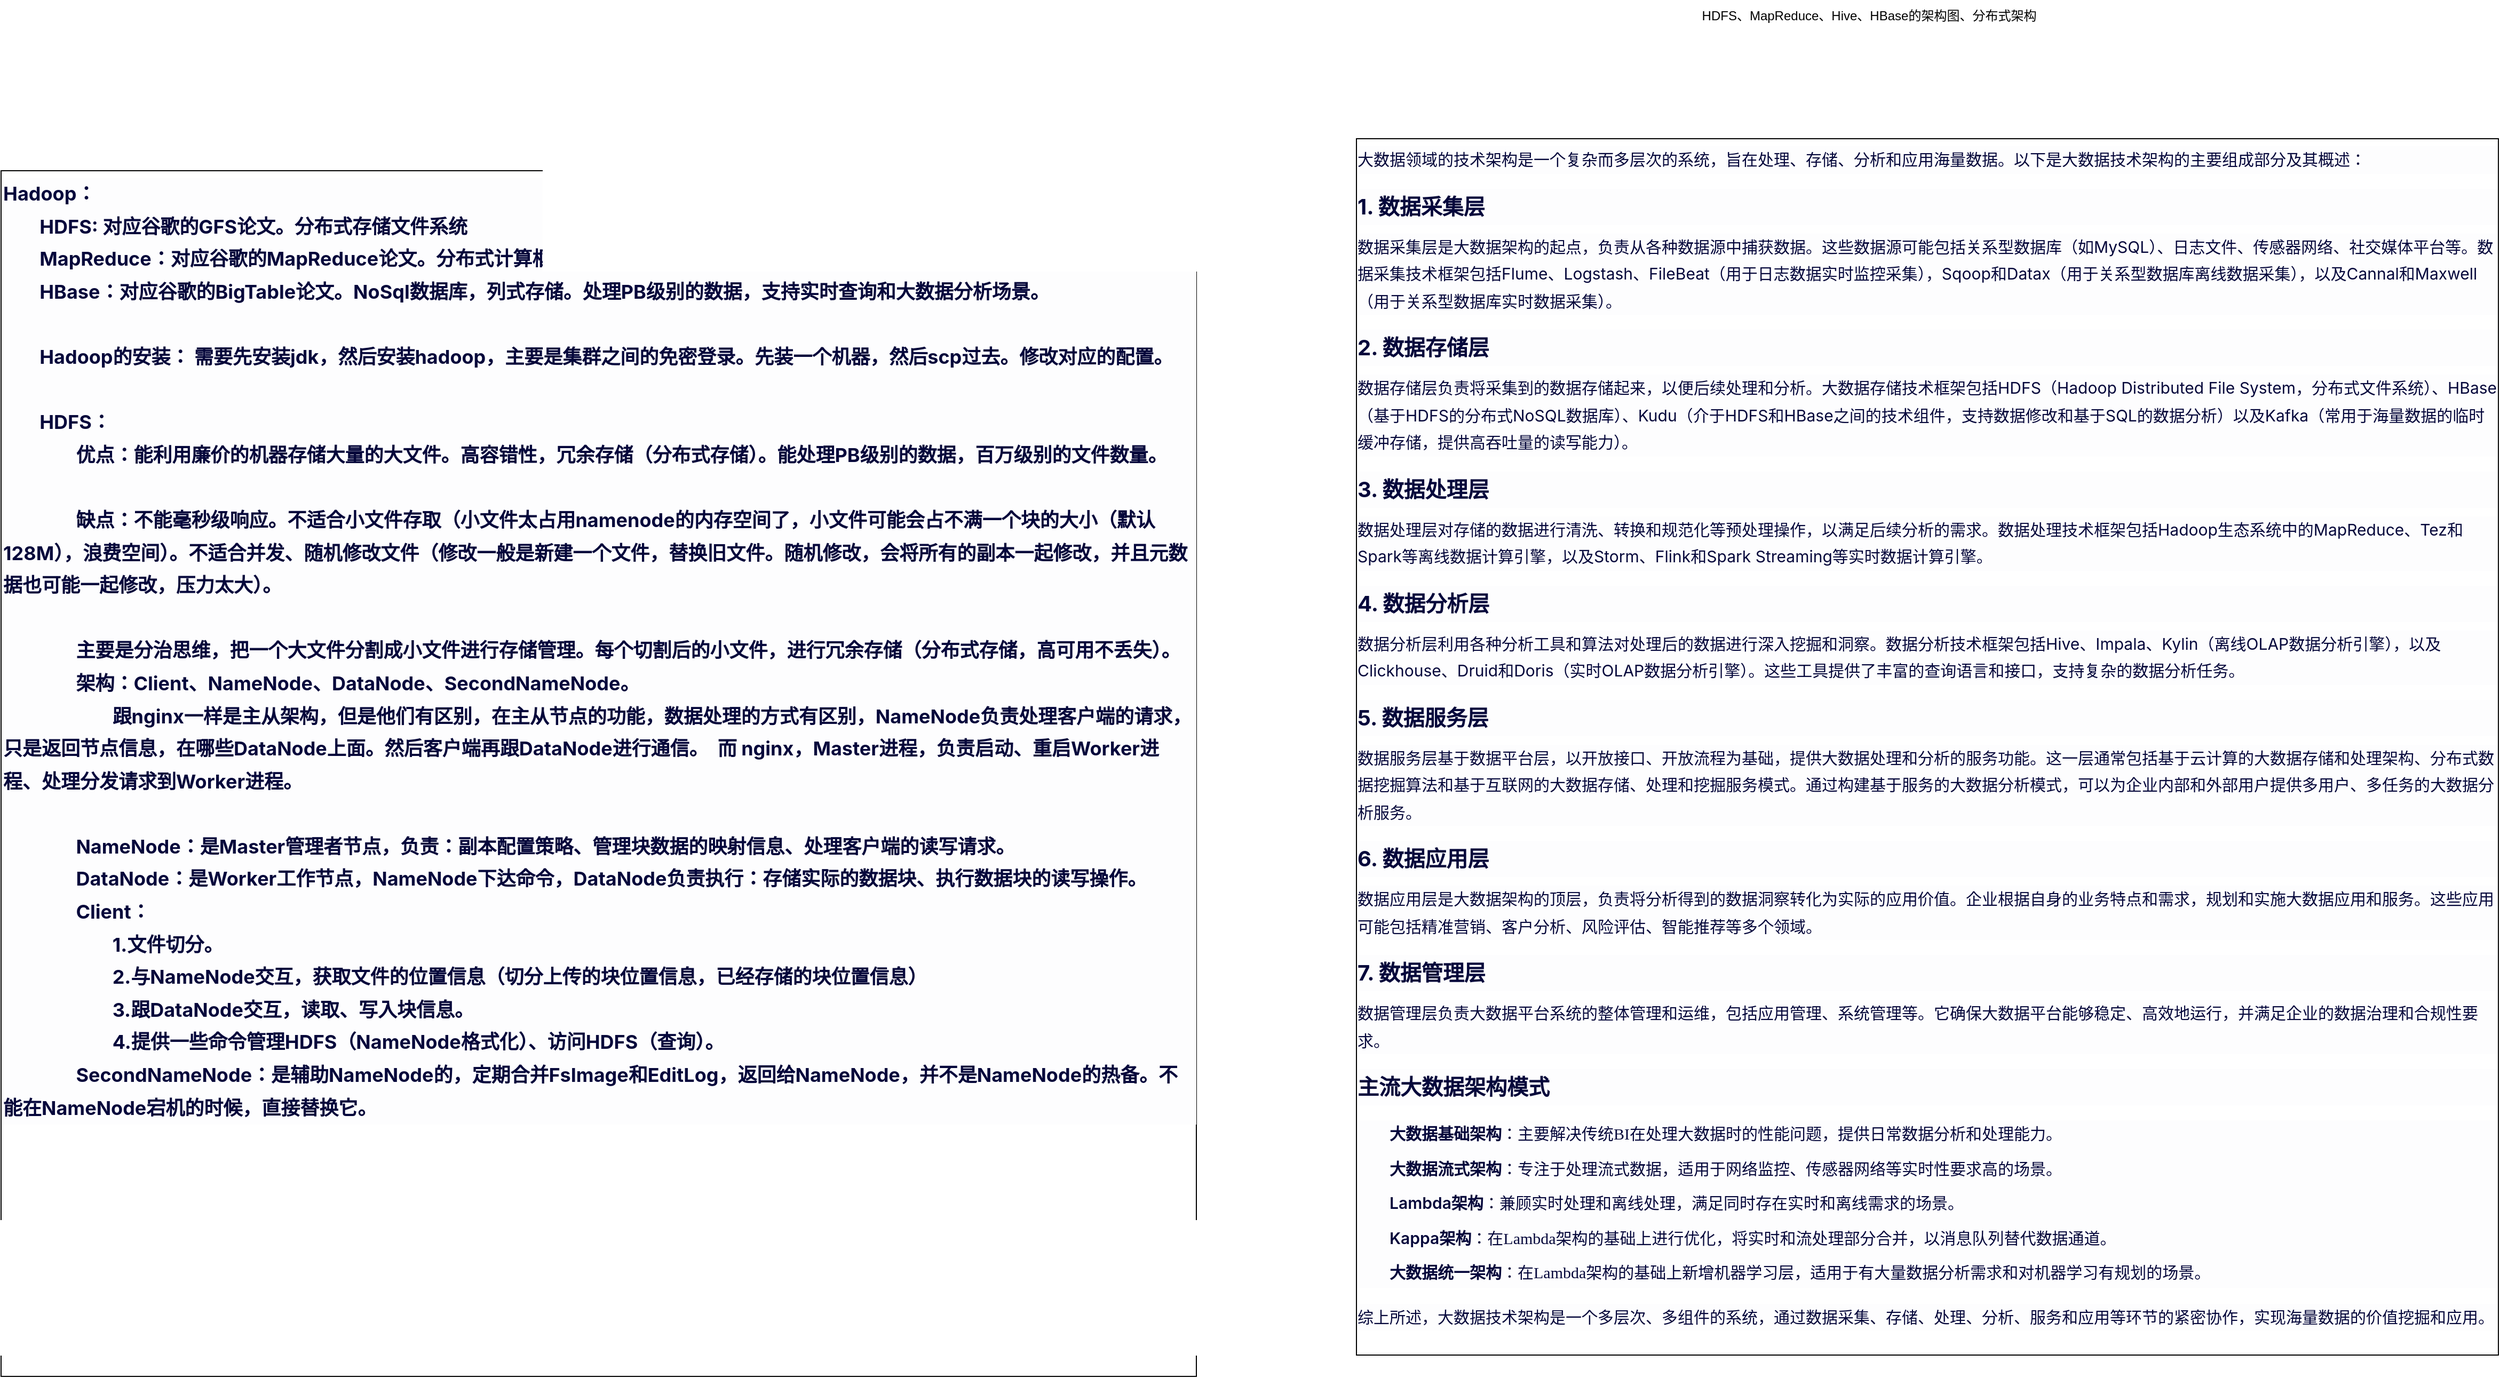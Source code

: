 <mxfile version="24.7.17">
  <diagram name="第 1 页" id="0rBMnEKZB1DXvPbBf1BA">
    <mxGraphModel dx="3088" dy="746" grid="1" gridSize="10" guides="1" tooltips="1" connect="1" arrows="1" fold="1" page="1" pageScale="1" pageWidth="827" pageHeight="1169" math="0" shadow="0">
      <root>
        <mxCell id="0" />
        <mxCell id="1" parent="0" />
        <mxCell id="NmOkNvaQo3KXby8hcS97-1" value="HDFS、MapReduce、Hive、HBase的架构图、分布式架构" style="text;html=1;align=center;verticalAlign=middle;resizable=0;points=[];autosize=1;strokeColor=none;fillColor=none;" parent="1" vertex="1">
          <mxGeometry x="190" y="70" width="340" height="30" as="geometry" />
        </mxCell>
        <mxCell id="yQJ1g31yH6Kp3nqRSnxD-1" value="&lt;p style=&quot;box-sizing: border-box; padding: 0px; -webkit-font-smoothing: antialiased; list-style: none; margin: 0px; scrollbar-width: none; font-family: -apple-system, BlinkMacSystemFont, &amp;quot;Segoe UI&amp;quot;, Roboto, Ubuntu, &amp;quot;Helvetica Neue&amp;quot;, Helvetica, Arial, &amp;quot;PingFang SC&amp;quot;, &amp;quot;Hiragino Sans GB&amp;quot;, &amp;quot;Microsoft YaHei UI&amp;quot;, &amp;quot;Microsoft YaHei&amp;quot;, &amp;quot;Source Han Sans CN&amp;quot;, sans-serif, &amp;quot;Apple Color Emoji&amp;quot;, &amp;quot;Segoe UI Emoji&amp;quot;; font-size: 15px; line-height: 1.7; color: rgb(5, 7, 59); text-align: start; background-color: rgb(253, 253, 254);&quot; id=&quot;&quot;&gt;大数据领域的技术架构是一个复杂而多层次的系统，旨在处理、存储、分析和应用海量数据。以下是大数据技术架构的主要组成部分及其概述：&lt;/p&gt;&lt;h3 style=&quot;box-sizing: border-box; padding: 0px; -webkit-font-smoothing: antialiased; list-style: none; margin: 14px 0px 8px; scrollbar-width: none; font-family: -apple-system, BlinkMacSystemFont, &amp;quot;Segoe UI&amp;quot;, Roboto, Ubuntu, &amp;quot;Helvetica Neue&amp;quot;, Helvetica, Arial, &amp;quot;PingFang SC&amp;quot;, &amp;quot;Hiragino Sans GB&amp;quot;, &amp;quot;Microsoft YaHei UI&amp;quot;, &amp;quot;Microsoft YaHei&amp;quot;, &amp;quot;Source Han Sans CN&amp;quot;, sans-serif, &amp;quot;Apple Color Emoji&amp;quot;, &amp;quot;Segoe UI Emoji&amp;quot;; color: rgb(5, 7, 59); font-size: 20px; border: none; line-height: 1.7; text-align: start; background-color: rgb(253, 253, 254);&quot;&gt;1. 数据采集层&lt;/h3&gt;&lt;p style=&quot;box-sizing: border-box; padding: 0px; -webkit-font-smoothing: antialiased; list-style: none; margin: 0px; scrollbar-width: none; font-family: -apple-system, BlinkMacSystemFont, &amp;quot;Segoe UI&amp;quot;, Roboto, Ubuntu, &amp;quot;Helvetica Neue&amp;quot;, Helvetica, Arial, &amp;quot;PingFang SC&amp;quot;, &amp;quot;Hiragino Sans GB&amp;quot;, &amp;quot;Microsoft YaHei UI&amp;quot;, &amp;quot;Microsoft YaHei&amp;quot;, &amp;quot;Source Han Sans CN&amp;quot;, sans-serif, &amp;quot;Apple Color Emoji&amp;quot;, &amp;quot;Segoe UI Emoji&amp;quot;; font-size: 15px; line-height: 1.7; color: rgb(5, 7, 59); text-align: start; background-color: rgb(253, 253, 254);&quot; id=&quot;&quot;&gt;数据采集层是大数据架构的起点，负责从各种数据源中捕获数据。这些数据源可能包括关系型数据库（如MySQL）、日志文件、传感器网络、社交媒体平台等。数据采集技术框架包括Flume、Logstash、FileBeat（用于日志数据实时监控采集），Sqoop和Datax（用于关系型数据库离线数据采集），以及Cannal和Maxwell（用于关系型数据库实时数据采集）。&lt;/p&gt;&lt;h3 style=&quot;box-sizing: border-box; padding: 0px; -webkit-font-smoothing: antialiased; list-style: none; margin: 14px 0px 8px; scrollbar-width: none; font-family: -apple-system, BlinkMacSystemFont, &amp;quot;Segoe UI&amp;quot;, Roboto, Ubuntu, &amp;quot;Helvetica Neue&amp;quot;, Helvetica, Arial, &amp;quot;PingFang SC&amp;quot;, &amp;quot;Hiragino Sans GB&amp;quot;, &amp;quot;Microsoft YaHei UI&amp;quot;, &amp;quot;Microsoft YaHei&amp;quot;, &amp;quot;Source Han Sans CN&amp;quot;, sans-serif, &amp;quot;Apple Color Emoji&amp;quot;, &amp;quot;Segoe UI Emoji&amp;quot;; color: rgb(5, 7, 59); font-size: 20px; border: none; line-height: 1.7; text-align: start; background-color: rgb(253, 253, 254);&quot;&gt;2. 数据存储层&lt;/h3&gt;&lt;p style=&quot;box-sizing: border-box; padding: 0px; -webkit-font-smoothing: antialiased; list-style: none; margin: 0px; scrollbar-width: none; font-family: -apple-system, BlinkMacSystemFont, &amp;quot;Segoe UI&amp;quot;, Roboto, Ubuntu, &amp;quot;Helvetica Neue&amp;quot;, Helvetica, Arial, &amp;quot;PingFang SC&amp;quot;, &amp;quot;Hiragino Sans GB&amp;quot;, &amp;quot;Microsoft YaHei UI&amp;quot;, &amp;quot;Microsoft YaHei&amp;quot;, &amp;quot;Source Han Sans CN&amp;quot;, sans-serif, &amp;quot;Apple Color Emoji&amp;quot;, &amp;quot;Segoe UI Emoji&amp;quot;; font-size: 15px; line-height: 1.7; color: rgb(5, 7, 59); text-align: start; background-color: rgb(253, 253, 254);&quot; id=&quot;&quot;&gt;数据存储层负责将采集到的数据存储起来，以便后续处理和分析。大数据存储技术框架包括HDFS（Hadoop Distributed File System，分布式文件系统）、HBase（基于HDFS的分布式NoSQL数据库）、Kudu（介于HDFS和HBase之间的技术组件，支持数据修改和基于SQL的数据分析）以及Kafka（常用于海量数据的临时缓冲存储，提供高吞吐量的读写能力）。&lt;/p&gt;&lt;h3 style=&quot;box-sizing: border-box; padding: 0px; -webkit-font-smoothing: antialiased; list-style: none; margin: 14px 0px 8px; scrollbar-width: none; font-family: -apple-system, BlinkMacSystemFont, &amp;quot;Segoe UI&amp;quot;, Roboto, Ubuntu, &amp;quot;Helvetica Neue&amp;quot;, Helvetica, Arial, &amp;quot;PingFang SC&amp;quot;, &amp;quot;Hiragino Sans GB&amp;quot;, &amp;quot;Microsoft YaHei UI&amp;quot;, &amp;quot;Microsoft YaHei&amp;quot;, &amp;quot;Source Han Sans CN&amp;quot;, sans-serif, &amp;quot;Apple Color Emoji&amp;quot;, &amp;quot;Segoe UI Emoji&amp;quot;; color: rgb(5, 7, 59); font-size: 20px; border: none; line-height: 1.7; text-align: start; background-color: rgb(253, 253, 254);&quot;&gt;3. 数据处理层&lt;/h3&gt;&lt;p style=&quot;box-sizing: border-box; padding: 0px; -webkit-font-smoothing: antialiased; list-style: none; margin: 0px; scrollbar-width: none; font-family: -apple-system, BlinkMacSystemFont, &amp;quot;Segoe UI&amp;quot;, Roboto, Ubuntu, &amp;quot;Helvetica Neue&amp;quot;, Helvetica, Arial, &amp;quot;PingFang SC&amp;quot;, &amp;quot;Hiragino Sans GB&amp;quot;, &amp;quot;Microsoft YaHei UI&amp;quot;, &amp;quot;Microsoft YaHei&amp;quot;, &amp;quot;Source Han Sans CN&amp;quot;, sans-serif, &amp;quot;Apple Color Emoji&amp;quot;, &amp;quot;Segoe UI Emoji&amp;quot;; font-size: 15px; line-height: 1.7; color: rgb(5, 7, 59); text-align: start; background-color: rgb(253, 253, 254);&quot; id=&quot;&quot;&gt;数据处理层对存储的数据进行清洗、转换和规范化等预处理操作，以满足后续分析的需求。数据处理技术框架包括Hadoop生态系统中的MapReduce、Tez和Spark等离线数据计算引擎，以及Storm、Flink和Spark Streaming等实时数据计算引擎。&lt;/p&gt;&lt;h3 style=&quot;box-sizing: border-box; padding: 0px; -webkit-font-smoothing: antialiased; list-style: none; margin: 14px 0px 8px; scrollbar-width: none; font-family: -apple-system, BlinkMacSystemFont, &amp;quot;Segoe UI&amp;quot;, Roboto, Ubuntu, &amp;quot;Helvetica Neue&amp;quot;, Helvetica, Arial, &amp;quot;PingFang SC&amp;quot;, &amp;quot;Hiragino Sans GB&amp;quot;, &amp;quot;Microsoft YaHei UI&amp;quot;, &amp;quot;Microsoft YaHei&amp;quot;, &amp;quot;Source Han Sans CN&amp;quot;, sans-serif, &amp;quot;Apple Color Emoji&amp;quot;, &amp;quot;Segoe UI Emoji&amp;quot;; color: rgb(5, 7, 59); font-size: 20px; border: none; line-height: 1.7; text-align: start; background-color: rgb(253, 253, 254);&quot;&gt;4. 数据分析层&lt;/h3&gt;&lt;p style=&quot;box-sizing: border-box; padding: 0px; -webkit-font-smoothing: antialiased; list-style: none; margin: 0px; scrollbar-width: none; font-family: -apple-system, BlinkMacSystemFont, &amp;quot;Segoe UI&amp;quot;, Roboto, Ubuntu, &amp;quot;Helvetica Neue&amp;quot;, Helvetica, Arial, &amp;quot;PingFang SC&amp;quot;, &amp;quot;Hiragino Sans GB&amp;quot;, &amp;quot;Microsoft YaHei UI&amp;quot;, &amp;quot;Microsoft YaHei&amp;quot;, &amp;quot;Source Han Sans CN&amp;quot;, sans-serif, &amp;quot;Apple Color Emoji&amp;quot;, &amp;quot;Segoe UI Emoji&amp;quot;; font-size: 15px; line-height: 1.7; color: rgb(5, 7, 59); text-align: start; background-color: rgb(253, 253, 254);&quot; id=&quot;&quot;&gt;数据分析层利用各种分析工具和算法对处理后的数据进行深入挖掘和洞察。数据分析技术框架包括Hive、Impala、Kylin（离线OLAP数据分析引擎），以及Clickhouse、Druid和Doris（实时OLAP数据分析引擎）。这些工具提供了丰富的查询语言和接口，支持复杂的数据分析任务。&lt;/p&gt;&lt;h3 style=&quot;box-sizing: border-box; padding: 0px; -webkit-font-smoothing: antialiased; list-style: none; margin: 14px 0px 8px; scrollbar-width: none; font-family: -apple-system, BlinkMacSystemFont, &amp;quot;Segoe UI&amp;quot;, Roboto, Ubuntu, &amp;quot;Helvetica Neue&amp;quot;, Helvetica, Arial, &amp;quot;PingFang SC&amp;quot;, &amp;quot;Hiragino Sans GB&amp;quot;, &amp;quot;Microsoft YaHei UI&amp;quot;, &amp;quot;Microsoft YaHei&amp;quot;, &amp;quot;Source Han Sans CN&amp;quot;, sans-serif, &amp;quot;Apple Color Emoji&amp;quot;, &amp;quot;Segoe UI Emoji&amp;quot;; color: rgb(5, 7, 59); font-size: 20px; border: none; line-height: 1.7; text-align: start; background-color: rgb(253, 253, 254);&quot;&gt;5. 数据服务层&lt;/h3&gt;&lt;p style=&quot;box-sizing: border-box; padding: 0px; -webkit-font-smoothing: antialiased; list-style: none; margin: 0px; scrollbar-width: none; font-family: -apple-system, BlinkMacSystemFont, &amp;quot;Segoe UI&amp;quot;, Roboto, Ubuntu, &amp;quot;Helvetica Neue&amp;quot;, Helvetica, Arial, &amp;quot;PingFang SC&amp;quot;, &amp;quot;Hiragino Sans GB&amp;quot;, &amp;quot;Microsoft YaHei UI&amp;quot;, &amp;quot;Microsoft YaHei&amp;quot;, &amp;quot;Source Han Sans CN&amp;quot;, sans-serif, &amp;quot;Apple Color Emoji&amp;quot;, &amp;quot;Segoe UI Emoji&amp;quot;; font-size: 15px; line-height: 1.7; color: rgb(5, 7, 59); text-align: start; background-color: rgb(253, 253, 254);&quot; id=&quot;&quot;&gt;数据服务层基于数据平台层，以开放接口、开放流程为基础，提供大数据处理和分析的服务功能。这一层通常包括基于云计算的大数据存储和处理架构、分布式数据挖掘算法和基于互联网的大数据存储、处理和挖掘服务模式。通过构建基于服务的大数据分析模式，可以为企业内部和外部用户提供多用户、多任务的大数据分析服务。&lt;/p&gt;&lt;h3 style=&quot;box-sizing: border-box; padding: 0px; -webkit-font-smoothing: antialiased; list-style: none; margin: 14px 0px 8px; scrollbar-width: none; font-family: -apple-system, BlinkMacSystemFont, &amp;quot;Segoe UI&amp;quot;, Roboto, Ubuntu, &amp;quot;Helvetica Neue&amp;quot;, Helvetica, Arial, &amp;quot;PingFang SC&amp;quot;, &amp;quot;Hiragino Sans GB&amp;quot;, &amp;quot;Microsoft YaHei UI&amp;quot;, &amp;quot;Microsoft YaHei&amp;quot;, &amp;quot;Source Han Sans CN&amp;quot;, sans-serif, &amp;quot;Apple Color Emoji&amp;quot;, &amp;quot;Segoe UI Emoji&amp;quot;; color: rgb(5, 7, 59); font-size: 20px; border: none; line-height: 1.7; text-align: start; background-color: rgb(253, 253, 254);&quot;&gt;6. 数据应用层&lt;/h3&gt;&lt;p style=&quot;box-sizing: border-box; padding: 0px; -webkit-font-smoothing: antialiased; list-style: none; margin: 0px; scrollbar-width: none; font-family: -apple-system, BlinkMacSystemFont, &amp;quot;Segoe UI&amp;quot;, Roboto, Ubuntu, &amp;quot;Helvetica Neue&amp;quot;, Helvetica, Arial, &amp;quot;PingFang SC&amp;quot;, &amp;quot;Hiragino Sans GB&amp;quot;, &amp;quot;Microsoft YaHei UI&amp;quot;, &amp;quot;Microsoft YaHei&amp;quot;, &amp;quot;Source Han Sans CN&amp;quot;, sans-serif, &amp;quot;Apple Color Emoji&amp;quot;, &amp;quot;Segoe UI Emoji&amp;quot;; font-size: 15px; line-height: 1.7; color: rgb(5, 7, 59); text-align: start; background-color: rgb(253, 253, 254);&quot; id=&quot;&quot;&gt;数据应用层是大数据架构的顶层，负责将分析得到的数据洞察转化为实际的应用价值。企业根据自身的业务特点和需求，规划和实施大数据应用和服务。这些应用可能包括精准营销、客户分析、风险评估、智能推荐等多个领域。&lt;/p&gt;&lt;h3 style=&quot;box-sizing: border-box; padding: 0px; -webkit-font-smoothing: antialiased; list-style: none; margin: 14px 0px 8px; scrollbar-width: none; font-family: -apple-system, BlinkMacSystemFont, &amp;quot;Segoe UI&amp;quot;, Roboto, Ubuntu, &amp;quot;Helvetica Neue&amp;quot;, Helvetica, Arial, &amp;quot;PingFang SC&amp;quot;, &amp;quot;Hiragino Sans GB&amp;quot;, &amp;quot;Microsoft YaHei UI&amp;quot;, &amp;quot;Microsoft YaHei&amp;quot;, &amp;quot;Source Han Sans CN&amp;quot;, sans-serif, &amp;quot;Apple Color Emoji&amp;quot;, &amp;quot;Segoe UI Emoji&amp;quot;; color: rgb(5, 7, 59); font-size: 20px; border: none; line-height: 1.7; text-align: start; background-color: rgb(253, 253, 254);&quot;&gt;7. 数据管理层&lt;/h3&gt;&lt;p style=&quot;box-sizing: border-box; padding: 0px; -webkit-font-smoothing: antialiased; list-style: none; margin: 0px; scrollbar-width: none; font-family: -apple-system, BlinkMacSystemFont, &amp;quot;Segoe UI&amp;quot;, Roboto, Ubuntu, &amp;quot;Helvetica Neue&amp;quot;, Helvetica, Arial, &amp;quot;PingFang SC&amp;quot;, &amp;quot;Hiragino Sans GB&amp;quot;, &amp;quot;Microsoft YaHei UI&amp;quot;, &amp;quot;Microsoft YaHei&amp;quot;, &amp;quot;Source Han Sans CN&amp;quot;, sans-serif, &amp;quot;Apple Color Emoji&amp;quot;, &amp;quot;Segoe UI Emoji&amp;quot;; font-size: 15px; line-height: 1.7; color: rgb(5, 7, 59); text-align: start; background-color: rgb(253, 253, 254);&quot; id=&quot;&quot;&gt;数据管理层负责大数据平台系统的整体管理和运维，包括应用管理、系统管理等。它确保大数据平台能够稳定、高效地运行，并满足企业的数据治理和合规性要求。&lt;/p&gt;&lt;h3 style=&quot;box-sizing: border-box; padding: 0px; -webkit-font-smoothing: antialiased; list-style: none; margin: 14px 0px 8px; scrollbar-width: none; font-family: -apple-system, BlinkMacSystemFont, &amp;quot;Segoe UI&amp;quot;, Roboto, Ubuntu, &amp;quot;Helvetica Neue&amp;quot;, Helvetica, Arial, &amp;quot;PingFang SC&amp;quot;, &amp;quot;Hiragino Sans GB&amp;quot;, &amp;quot;Microsoft YaHei UI&amp;quot;, &amp;quot;Microsoft YaHei&amp;quot;, &amp;quot;Source Han Sans CN&amp;quot;, sans-serif, &amp;quot;Apple Color Emoji&amp;quot;, &amp;quot;Segoe UI Emoji&amp;quot;; color: rgb(5, 7, 59); font-size: 20px; border: none; line-height: 1.7; text-align: start; background-color: rgb(253, 253, 254);&quot;&gt;主流大数据架构模式&lt;/h3&gt;&lt;ul style=&quot;box-sizing: border-box; padding: 0px 0px 0px 30px; -webkit-font-smoothing: antialiased; list-style-position: outside; list-style-image: none; margin: 14px 0px 1em; scrollbar-width: none; font-family: -apple-system, BlinkMacSystemFont, &amp;quot;Segoe UI&amp;quot;, Roboto, Ubuntu, &amp;quot;Helvetica Neue&amp;quot;, Helvetica, Arial, &amp;quot;PingFang SC&amp;quot;, &amp;quot;Hiragino Sans GB&amp;quot;, &amp;quot;Microsoft YaHei UI&amp;quot;, &amp;quot;Microsoft YaHei&amp;quot;, &amp;quot;Source Han Sans CN&amp;quot;, sans-serif, &amp;quot;Apple Color Emoji&amp;quot;, &amp;quot;Segoe UI Emoji&amp;quot;; font-size: 15px; line-height: 1.7; color: rgb(5, 7, 59); text-align: start; background-color: rgb(253, 253, 254);&quot;&gt;&lt;li style=&quot;box-sizing: border-box; padding: 0px; -webkit-font-smoothing: antialiased; list-style: none; margin: 0px; scrollbar-width: none; font-family: PingFang-SC-Regular; line-height: 1.7; position: relative;&quot;&gt;&lt;span style=&quot;box-sizing: border-box; padding: 0px; -webkit-font-smoothing: antialiased; list-style: none; margin: 0px; scrollbar-width: none; font-family: -apple-system, BlinkMacSystemFont, &amp;quot;Segoe UI&amp;quot;, Roboto, Ubuntu, &amp;quot;Helvetica Neue&amp;quot;, Helvetica, Arial, &amp;quot;PingFang SC&amp;quot;, &amp;quot;Hiragino Sans GB&amp;quot;, &amp;quot;Microsoft YaHei UI&amp;quot;, &amp;quot;Microsoft YaHei&amp;quot;, &amp;quot;Source Han Sans CN&amp;quot;, sans-serif, &amp;quot;Apple Color Emoji&amp;quot;, &amp;quot;Segoe UI Emoji&amp;quot; !important; font-weight: 600;&quot;&gt;大数据基础架构&lt;/span&gt;：主要解决传统BI在处理大数据时的性能问题，提供日常数据分析和处理能力。&lt;/li&gt;&lt;li style=&quot;box-sizing: border-box; padding: 0px; -webkit-font-smoothing: antialiased; list-style: none; margin: 6px 0px 0px; scrollbar-width: none; font-family: PingFang-SC-Regular; line-height: 1.7; position: relative;&quot;&gt;&lt;span style=&quot;box-sizing: border-box; padding: 0px; -webkit-font-smoothing: antialiased; list-style: none; margin: 0px; scrollbar-width: none; font-family: -apple-system, BlinkMacSystemFont, &amp;quot;Segoe UI&amp;quot;, Roboto, Ubuntu, &amp;quot;Helvetica Neue&amp;quot;, Helvetica, Arial, &amp;quot;PingFang SC&amp;quot;, &amp;quot;Hiragino Sans GB&amp;quot;, &amp;quot;Microsoft YaHei UI&amp;quot;, &amp;quot;Microsoft YaHei&amp;quot;, &amp;quot;Source Han Sans CN&amp;quot;, sans-serif, &amp;quot;Apple Color Emoji&amp;quot;, &amp;quot;Segoe UI Emoji&amp;quot; !important; font-weight: 600;&quot;&gt;大数据流式架构&lt;/span&gt;：专注于处理流式数据，适用于网络监控、传感器网络等实时性要求高的场景。&lt;/li&gt;&lt;li style=&quot;box-sizing: border-box; padding: 0px; -webkit-font-smoothing: antialiased; list-style: none; margin: 6px 0px 0px; scrollbar-width: none; font-family: PingFang-SC-Regular; line-height: 1.7; position: relative;&quot;&gt;&lt;span style=&quot;box-sizing: border-box; padding: 0px; -webkit-font-smoothing: antialiased; list-style: none; margin: 0px; scrollbar-width: none; font-family: -apple-system, BlinkMacSystemFont, &amp;quot;Segoe UI&amp;quot;, Roboto, Ubuntu, &amp;quot;Helvetica Neue&amp;quot;, Helvetica, Arial, &amp;quot;PingFang SC&amp;quot;, &amp;quot;Hiragino Sans GB&amp;quot;, &amp;quot;Microsoft YaHei UI&amp;quot;, &amp;quot;Microsoft YaHei&amp;quot;, &amp;quot;Source Han Sans CN&amp;quot;, sans-serif, &amp;quot;Apple Color Emoji&amp;quot;, &amp;quot;Segoe UI Emoji&amp;quot; !important; font-weight: 600;&quot;&gt;Lambda架构&lt;/span&gt;：兼顾实时处理和离线处理，满足同时存在实时和离线需求的场景。&lt;/li&gt;&lt;li style=&quot;box-sizing: border-box; padding: 0px; -webkit-font-smoothing: antialiased; list-style: none; margin: 6px 0px 0px; scrollbar-width: none; font-family: PingFang-SC-Regular; line-height: 1.7; position: relative;&quot;&gt;&lt;span style=&quot;box-sizing: border-box; padding: 0px; -webkit-font-smoothing: antialiased; list-style: none; margin: 0px; scrollbar-width: none; font-family: -apple-system, BlinkMacSystemFont, &amp;quot;Segoe UI&amp;quot;, Roboto, Ubuntu, &amp;quot;Helvetica Neue&amp;quot;, Helvetica, Arial, &amp;quot;PingFang SC&amp;quot;, &amp;quot;Hiragino Sans GB&amp;quot;, &amp;quot;Microsoft YaHei UI&amp;quot;, &amp;quot;Microsoft YaHei&amp;quot;, &amp;quot;Source Han Sans CN&amp;quot;, sans-serif, &amp;quot;Apple Color Emoji&amp;quot;, &amp;quot;Segoe UI Emoji&amp;quot; !important; font-weight: 600;&quot;&gt;Kappa架构&lt;/span&gt;：在Lambda架构的基础上进行优化，将实时和流处理部分合并，以消息队列替代数据通道。&lt;/li&gt;&lt;li style=&quot;box-sizing: border-box; padding: 0px; -webkit-font-smoothing: antialiased; list-style: none; margin: 6px 0px 0px; scrollbar-width: none; font-family: PingFang-SC-Regular; line-height: 1.7; position: relative;&quot;&gt;&lt;span style=&quot;box-sizing: border-box; padding: 0px; -webkit-font-smoothing: antialiased; list-style: none; margin: 0px; scrollbar-width: none; font-family: -apple-system, BlinkMacSystemFont, &amp;quot;Segoe UI&amp;quot;, Roboto, Ubuntu, &amp;quot;Helvetica Neue&amp;quot;, Helvetica, Arial, &amp;quot;PingFang SC&amp;quot;, &amp;quot;Hiragino Sans GB&amp;quot;, &amp;quot;Microsoft YaHei UI&amp;quot;, &amp;quot;Microsoft YaHei&amp;quot;, &amp;quot;Source Han Sans CN&amp;quot;, sans-serif, &amp;quot;Apple Color Emoji&amp;quot;, &amp;quot;Segoe UI Emoji&amp;quot; !important; font-weight: 600;&quot;&gt;大数据统一架构&lt;/span&gt;：在Lambda架构的基础上新增机器学习层，适用于有大量数据分析需求和对机器学习有规划的场景。&lt;/li&gt;&lt;/ul&gt;&lt;p style=&quot;box-sizing: border-box; padding: 0px; -webkit-font-smoothing: antialiased; list-style: none; margin: 14px 0px 0px; scrollbar-width: none; font-family: -apple-system, BlinkMacSystemFont, &amp;quot;Segoe UI&amp;quot;, Roboto, Ubuntu, &amp;quot;Helvetica Neue&amp;quot;, Helvetica, Arial, &amp;quot;PingFang SC&amp;quot;, &amp;quot;Hiragino Sans GB&amp;quot;, &amp;quot;Microsoft YaHei UI&amp;quot;, &amp;quot;Microsoft YaHei&amp;quot;, &amp;quot;Source Han Sans CN&amp;quot;, sans-serif, &amp;quot;Apple Color Emoji&amp;quot;, &amp;quot;Segoe UI Emoji&amp;quot;; font-size: 15px; line-height: 1.7; color: rgb(5, 7, 59); text-align: start; background-color: rgb(253, 253, 254);&quot; id=&quot;&quot;&gt;综上所述，大数据技术架构是一个多层次、多组件的系统，通过数据采集、存储、处理、分析、服务和应用等环节的紧密协作，实现海量数据的价值挖掘和应用。&lt;/p&gt;" style="rounded=0;whiteSpace=wrap;html=1;verticalAlign=top;" parent="1" vertex="1">
          <mxGeometry x="-120" y="200" width="1070" height="1140" as="geometry" />
        </mxCell>
        <mxCell id="T6KM5moOXORHlqcl0B6T-1" value="&lt;p style=&quot;box-sizing: border-box; padding: 0px; -webkit-font-smoothing: antialiased; list-style: none; margin: 0px; scrollbar-width: none; font-family: -apple-system, BlinkMacSystemFont, &amp;quot;Segoe UI&amp;quot;, Roboto, Ubuntu, &amp;quot;Helvetica Neue&amp;quot;, Helvetica, Arial, &amp;quot;PingFang SC&amp;quot;, &amp;quot;Hiragino Sans GB&amp;quot;, &amp;quot;Microsoft YaHei UI&amp;quot;, &amp;quot;Microsoft YaHei&amp;quot;, &amp;quot;Source Han Sans CN&amp;quot;, sans-serif, &amp;quot;Apple Color Emoji&amp;quot;, &amp;quot;Segoe UI Emoji&amp;quot;; font-size: 18px; line-height: 1.7; color: rgb(5, 7, 59); background-color: rgb(253, 253, 254);&quot; id=&quot;&quot;&gt;Hadoop：&lt;/p&gt;&lt;p style=&quot;box-sizing: border-box; padding: 0px; -webkit-font-smoothing: antialiased; list-style: none; margin: 0px; scrollbar-width: none; font-family: -apple-system, BlinkMacSystemFont, &amp;quot;Segoe UI&amp;quot;, Roboto, Ubuntu, &amp;quot;Helvetica Neue&amp;quot;, Helvetica, Arial, &amp;quot;PingFang SC&amp;quot;, &amp;quot;Hiragino Sans GB&amp;quot;, &amp;quot;Microsoft YaHei UI&amp;quot;, &amp;quot;Microsoft YaHei&amp;quot;, &amp;quot;Source Han Sans CN&amp;quot;, sans-serif, &amp;quot;Apple Color Emoji&amp;quot;, &amp;quot;Segoe UI Emoji&amp;quot;; font-size: 18px; line-height: 1.7; color: rgb(5, 7, 59); background-color: rgb(253, 253, 254);&quot; id=&quot;&quot;&gt;&lt;span style=&quot;white-space: pre;&quot;&gt;&#x9;&lt;/span&gt;HDFS: 对应谷歌的GFS论文。分布式存储文件系统&lt;br&gt;&lt;/p&gt;&lt;p style=&quot;box-sizing: border-box; padding: 0px; -webkit-font-smoothing: antialiased; list-style: none; margin: 0px; scrollbar-width: none; font-family: -apple-system, BlinkMacSystemFont, &amp;quot;Segoe UI&amp;quot;, Roboto, Ubuntu, &amp;quot;Helvetica Neue&amp;quot;, Helvetica, Arial, &amp;quot;PingFang SC&amp;quot;, &amp;quot;Hiragino Sans GB&amp;quot;, &amp;quot;Microsoft YaHei UI&amp;quot;, &amp;quot;Microsoft YaHei&amp;quot;, &amp;quot;Source Han Sans CN&amp;quot;, sans-serif, &amp;quot;Apple Color Emoji&amp;quot;, &amp;quot;Segoe UI Emoji&amp;quot;; font-size: 18px; line-height: 1.7; color: rgb(5, 7, 59); background-color: rgb(253, 253, 254);&quot; id=&quot;&quot;&gt;&lt;span style=&quot;white-space: pre;&quot;&gt;&#x9;&lt;/span&gt;MapReduce：对应谷歌的MapReduce论文。分布式计算框架，是一个编程模型。&lt;br&gt;&lt;/p&gt;&lt;p style=&quot;box-sizing: border-box; padding: 0px; -webkit-font-smoothing: antialiased; list-style: none; margin: 0px; scrollbar-width: none; font-family: -apple-system, BlinkMacSystemFont, &amp;quot;Segoe UI&amp;quot;, Roboto, Ubuntu, &amp;quot;Helvetica Neue&amp;quot;, Helvetica, Arial, &amp;quot;PingFang SC&amp;quot;, &amp;quot;Hiragino Sans GB&amp;quot;, &amp;quot;Microsoft YaHei UI&amp;quot;, &amp;quot;Microsoft YaHei&amp;quot;, &amp;quot;Source Han Sans CN&amp;quot;, sans-serif, &amp;quot;Apple Color Emoji&amp;quot;, &amp;quot;Segoe UI Emoji&amp;quot;; font-size: 18px; line-height: 1.7; color: rgb(5, 7, 59); background-color: rgb(253, 253, 254);&quot; id=&quot;&quot;&gt;&lt;span style=&quot;white-space: pre;&quot;&gt;&#x9;&lt;/span&gt;HBase：对应谷歌的BigTable论文。NoSql数据库，列式存储。处理PB级别的数据，支持实时查询和大数据分析场景。&lt;br&gt;&lt;/p&gt;&lt;p style=&quot;box-sizing: border-box; padding: 0px; -webkit-font-smoothing: antialiased; list-style: none; margin: 0px; scrollbar-width: none; font-family: -apple-system, BlinkMacSystemFont, &amp;quot;Segoe UI&amp;quot;, Roboto, Ubuntu, &amp;quot;Helvetica Neue&amp;quot;, Helvetica, Arial, &amp;quot;PingFang SC&amp;quot;, &amp;quot;Hiragino Sans GB&amp;quot;, &amp;quot;Microsoft YaHei UI&amp;quot;, &amp;quot;Microsoft YaHei&amp;quot;, &amp;quot;Source Han Sans CN&amp;quot;, sans-serif, &amp;quot;Apple Color Emoji&amp;quot;, &amp;quot;Segoe UI Emoji&amp;quot;; font-size: 18px; line-height: 1.7; color: rgb(5, 7, 59); background-color: rgb(253, 253, 254);&quot; id=&quot;&quot;&gt;&lt;br&gt;&lt;/p&gt;&lt;p style=&quot;box-sizing: border-box; padding: 0px; -webkit-font-smoothing: antialiased; list-style: none; margin: 0px; scrollbar-width: none; font-family: -apple-system, BlinkMacSystemFont, &amp;quot;Segoe UI&amp;quot;, Roboto, Ubuntu, &amp;quot;Helvetica Neue&amp;quot;, Helvetica, Arial, &amp;quot;PingFang SC&amp;quot;, &amp;quot;Hiragino Sans GB&amp;quot;, &amp;quot;Microsoft YaHei UI&amp;quot;, &amp;quot;Microsoft YaHei&amp;quot;, &amp;quot;Source Han Sans CN&amp;quot;, sans-serif, &amp;quot;Apple Color Emoji&amp;quot;, &amp;quot;Segoe UI Emoji&amp;quot;; font-size: 18px; line-height: 1.7; color: rgb(5, 7, 59); background-color: rgb(253, 253, 254);&quot; id=&quot;&quot;&gt;&lt;span style=&quot;white-space: pre;&quot;&gt;&#x9;&lt;/span&gt;Hadoop的安装： 需要先安装jdk，然后安装hadoop，主要是集群之间的免密登录。先装一个机器，然后scp过去。修改对应的配置。&lt;br&gt;&lt;/p&gt;&lt;p style=&quot;box-sizing: border-box; padding: 0px; -webkit-font-smoothing: antialiased; list-style: none; margin: 0px; scrollbar-width: none; font-family: -apple-system, BlinkMacSystemFont, &amp;quot;Segoe UI&amp;quot;, Roboto, Ubuntu, &amp;quot;Helvetica Neue&amp;quot;, Helvetica, Arial, &amp;quot;PingFang SC&amp;quot;, &amp;quot;Hiragino Sans GB&amp;quot;, &amp;quot;Microsoft YaHei UI&amp;quot;, &amp;quot;Microsoft YaHei&amp;quot;, &amp;quot;Source Han Sans CN&amp;quot;, sans-serif, &amp;quot;Apple Color Emoji&amp;quot;, &amp;quot;Segoe UI Emoji&amp;quot;; font-size: 18px; line-height: 1.7; color: rgb(5, 7, 59); background-color: rgb(253, 253, 254);&quot; id=&quot;&quot;&gt;&lt;span style=&quot;white-space: pre;&quot;&gt;&#x9;&lt;/span&gt;&lt;br&gt;&lt;/p&gt;&lt;p style=&quot;box-sizing: border-box; padding: 0px; -webkit-font-smoothing: antialiased; list-style: none; margin: 0px; scrollbar-width: none; font-family: -apple-system, BlinkMacSystemFont, &amp;quot;Segoe UI&amp;quot;, Roboto, Ubuntu, &amp;quot;Helvetica Neue&amp;quot;, Helvetica, Arial, &amp;quot;PingFang SC&amp;quot;, &amp;quot;Hiragino Sans GB&amp;quot;, &amp;quot;Microsoft YaHei UI&amp;quot;, &amp;quot;Microsoft YaHei&amp;quot;, &amp;quot;Source Han Sans CN&amp;quot;, sans-serif, &amp;quot;Apple Color Emoji&amp;quot;, &amp;quot;Segoe UI Emoji&amp;quot;; font-size: 18px; line-height: 1.7; color: rgb(5, 7, 59); background-color: rgb(253, 253, 254);&quot; id=&quot;&quot;&gt;&lt;span style=&quot;white-space: pre;&quot;&gt;&#x9;&lt;/span&gt;HDFS：&lt;br&gt;&lt;/p&gt;&lt;p style=&quot;box-sizing: border-box; padding: 0px; -webkit-font-smoothing: antialiased; list-style: none; margin: 0px; scrollbar-width: none; font-family: -apple-system, BlinkMacSystemFont, &amp;quot;Segoe UI&amp;quot;, Roboto, Ubuntu, &amp;quot;Helvetica Neue&amp;quot;, Helvetica, Arial, &amp;quot;PingFang SC&amp;quot;, &amp;quot;Hiragino Sans GB&amp;quot;, &amp;quot;Microsoft YaHei UI&amp;quot;, &amp;quot;Microsoft YaHei&amp;quot;, &amp;quot;Source Han Sans CN&amp;quot;, sans-serif, &amp;quot;Apple Color Emoji&amp;quot;, &amp;quot;Segoe UI Emoji&amp;quot;; font-size: 18px; line-height: 1.7; color: rgb(5, 7, 59); background-color: rgb(253, 253, 254);&quot; id=&quot;&quot;&gt;&lt;span style=&quot;white-space: pre;&quot;&gt;&#x9;&lt;/span&gt;&lt;span style=&quot;white-space: pre;&quot;&gt;&#x9;&lt;/span&gt;优点：能利用廉价的机器存储大量的大文件。高容错性，冗余存储（分布式存储）。能处理PB级别的数据，百万级别的文件数量。&lt;br&gt;&lt;/p&gt;&lt;p style=&quot;box-sizing: border-box; padding: 0px; -webkit-font-smoothing: antialiased; list-style: none; margin: 0px; scrollbar-width: none; font-family: -apple-system, BlinkMacSystemFont, &amp;quot;Segoe UI&amp;quot;, Roboto, Ubuntu, &amp;quot;Helvetica Neue&amp;quot;, Helvetica, Arial, &amp;quot;PingFang SC&amp;quot;, &amp;quot;Hiragino Sans GB&amp;quot;, &amp;quot;Microsoft YaHei UI&amp;quot;, &amp;quot;Microsoft YaHei&amp;quot;, &amp;quot;Source Han Sans CN&amp;quot;, sans-serif, &amp;quot;Apple Color Emoji&amp;quot;, &amp;quot;Segoe UI Emoji&amp;quot;; font-size: 18px; line-height: 1.7; color: rgb(5, 7, 59); background-color: rgb(253, 253, 254);&quot; id=&quot;&quot;&gt;&lt;span style=&quot;white-space: pre;&quot;&gt;&#x9;&lt;/span&gt;&lt;span style=&quot;white-space: pre;&quot;&gt;&#x9;&lt;/span&gt;&lt;br&gt;&lt;/p&gt;&lt;p style=&quot;box-sizing: border-box; padding: 0px; -webkit-font-smoothing: antialiased; list-style: none; margin: 0px; scrollbar-width: none; font-family: -apple-system, BlinkMacSystemFont, &amp;quot;Segoe UI&amp;quot;, Roboto, Ubuntu, &amp;quot;Helvetica Neue&amp;quot;, Helvetica, Arial, &amp;quot;PingFang SC&amp;quot;, &amp;quot;Hiragino Sans GB&amp;quot;, &amp;quot;Microsoft YaHei UI&amp;quot;, &amp;quot;Microsoft YaHei&amp;quot;, &amp;quot;Source Han Sans CN&amp;quot;, sans-serif, &amp;quot;Apple Color Emoji&amp;quot;, &amp;quot;Segoe UI Emoji&amp;quot;; font-size: 18px; line-height: 1.7; color: rgb(5, 7, 59); background-color: rgb(253, 253, 254);&quot; id=&quot;&quot;&gt;&lt;span style=&quot;white-space: pre;&quot;&gt;&#x9;&lt;/span&gt;&lt;span style=&quot;white-space: pre;&quot;&gt;&#x9;&lt;/span&gt;缺点：不能毫秒级响应。不适合小文件存取（小文件太占用namenode的内存空间了，小文件可能会占不满一个块的大小（默认128M），浪费空间）。不适合并发、随机修改文件（修改一般是新建一个文件，替换旧文件。随机修改，会将所有的副本一起修改，并且元数据也可能一起修改，压力太大）。&lt;br&gt;&lt;/p&gt;&lt;p style=&quot;box-sizing: border-box; padding: 0px; -webkit-font-smoothing: antialiased; list-style: none; margin: 0px; scrollbar-width: none; font-family: -apple-system, BlinkMacSystemFont, &amp;quot;Segoe UI&amp;quot;, Roboto, Ubuntu, &amp;quot;Helvetica Neue&amp;quot;, Helvetica, Arial, &amp;quot;PingFang SC&amp;quot;, &amp;quot;Hiragino Sans GB&amp;quot;, &amp;quot;Microsoft YaHei UI&amp;quot;, &amp;quot;Microsoft YaHei&amp;quot;, &amp;quot;Source Han Sans CN&amp;quot;, sans-serif, &amp;quot;Apple Color Emoji&amp;quot;, &amp;quot;Segoe UI Emoji&amp;quot;; font-size: 18px; line-height: 1.7; color: rgb(5, 7, 59); background-color: rgb(253, 253, 254);&quot; id=&quot;&quot;&gt;&lt;br&gt;&lt;/p&gt;&lt;p style=&quot;box-sizing: border-box; padding: 0px; -webkit-font-smoothing: antialiased; list-style: none; margin: 0px; scrollbar-width: none; font-family: -apple-system, BlinkMacSystemFont, &amp;quot;Segoe UI&amp;quot;, Roboto, Ubuntu, &amp;quot;Helvetica Neue&amp;quot;, Helvetica, Arial, &amp;quot;PingFang SC&amp;quot;, &amp;quot;Hiragino Sans GB&amp;quot;, &amp;quot;Microsoft YaHei UI&amp;quot;, &amp;quot;Microsoft YaHei&amp;quot;, &amp;quot;Source Han Sans CN&amp;quot;, sans-serif, &amp;quot;Apple Color Emoji&amp;quot;, &amp;quot;Segoe UI Emoji&amp;quot;; font-size: 18px; line-height: 1.7; color: rgb(5, 7, 59); background-color: rgb(253, 253, 254);&quot; id=&quot;&quot;&gt;&lt;span style=&quot;white-space: pre;&quot;&gt;&#x9;&lt;/span&gt;&lt;span style=&quot;white-space: pre;&quot;&gt;&#x9;&lt;/span&gt;主要是分治思维，把一个大文件分割成小文件进行存储管理。每个切割后的小文件，进行冗余存储（分布式存储，高可用不丢失）。&lt;br&gt;&lt;/p&gt;&lt;p style=&quot;box-sizing: border-box; padding: 0px; -webkit-font-smoothing: antialiased; list-style: none; margin: 0px; scrollbar-width: none; font-family: -apple-system, BlinkMacSystemFont, &amp;quot;Segoe UI&amp;quot;, Roboto, Ubuntu, &amp;quot;Helvetica Neue&amp;quot;, Helvetica, Arial, &amp;quot;PingFang SC&amp;quot;, &amp;quot;Hiragino Sans GB&amp;quot;, &amp;quot;Microsoft YaHei UI&amp;quot;, &amp;quot;Microsoft YaHei&amp;quot;, &amp;quot;Source Han Sans CN&amp;quot;, sans-serif, &amp;quot;Apple Color Emoji&amp;quot;, &amp;quot;Segoe UI Emoji&amp;quot;; font-size: 18px; line-height: 1.7; color: rgb(5, 7, 59); background-color: rgb(253, 253, 254);&quot; id=&quot;&quot;&gt;&lt;span style=&quot;white-space: pre;&quot;&gt;&#x9;&lt;/span&gt;&lt;span style=&quot;white-space: pre;&quot;&gt;&#x9;&lt;/span&gt;架构：Client、NameNode、DataNode、SecondNameNode。&lt;/p&gt;&lt;p style=&quot;box-sizing: border-box; padding: 0px; -webkit-font-smoothing: antialiased; list-style: none; margin: 0px; scrollbar-width: none; font-family: -apple-system, BlinkMacSystemFont, &amp;quot;Segoe UI&amp;quot;, Roboto, Ubuntu, &amp;quot;Helvetica Neue&amp;quot;, Helvetica, Arial, &amp;quot;PingFang SC&amp;quot;, &amp;quot;Hiragino Sans GB&amp;quot;, &amp;quot;Microsoft YaHei UI&amp;quot;, &amp;quot;Microsoft YaHei&amp;quot;, &amp;quot;Source Han Sans CN&amp;quot;, sans-serif, &amp;quot;Apple Color Emoji&amp;quot;, &amp;quot;Segoe UI Emoji&amp;quot;; font-size: 18px; line-height: 1.7; color: rgb(5, 7, 59); background-color: rgb(253, 253, 254);&quot; id=&quot;&quot;&gt;&lt;span style=&quot;white-space: pre;&quot;&gt;&#x9;&lt;/span&gt;&lt;span style=&quot;white-space: pre;&quot;&gt;&#x9;&lt;/span&gt;&lt;span style=&quot;white-space: pre;&quot;&gt;&#x9;&lt;/span&gt;跟nginx一样是主从架构，但是他们有区别，在主从节点的功能，数据处理的方式有区别，NameNode负责处理客户端的请求，只是返回节点信息，在哪些DataNode上面。然后客户端再跟DataNode进行通信。&amp;nbsp; 而 nginx，Master进程，负责启动、重启Worker进程、处理分发请求到Worker进程。&lt;br&gt;&lt;/p&gt;&lt;p style=&quot;box-sizing: border-box; padding: 0px; -webkit-font-smoothing: antialiased; list-style: none; margin: 0px; scrollbar-width: none; font-family: -apple-system, BlinkMacSystemFont, &amp;quot;Segoe UI&amp;quot;, Roboto, Ubuntu, &amp;quot;Helvetica Neue&amp;quot;, Helvetica, Arial, &amp;quot;PingFang SC&amp;quot;, &amp;quot;Hiragino Sans GB&amp;quot;, &amp;quot;Microsoft YaHei UI&amp;quot;, &amp;quot;Microsoft YaHei&amp;quot;, &amp;quot;Source Han Sans CN&amp;quot;, sans-serif, &amp;quot;Apple Color Emoji&amp;quot;, &amp;quot;Segoe UI Emoji&amp;quot;; font-size: 18px; line-height: 1.7; color: rgb(5, 7, 59); background-color: rgb(253, 253, 254);&quot; id=&quot;&quot;&gt;&lt;span style=&quot;white-space: pre;&quot;&gt;&#x9;&lt;/span&gt;&lt;span style=&quot;white-space: pre;&quot;&gt;&#x9;&lt;/span&gt;&lt;br&gt;&lt;/p&gt;&lt;p style=&quot;box-sizing: border-box; padding: 0px; -webkit-font-smoothing: antialiased; list-style: none; margin: 0px; scrollbar-width: none; font-family: -apple-system, BlinkMacSystemFont, &amp;quot;Segoe UI&amp;quot;, Roboto, Ubuntu, &amp;quot;Helvetica Neue&amp;quot;, Helvetica, Arial, &amp;quot;PingFang SC&amp;quot;, &amp;quot;Hiragino Sans GB&amp;quot;, &amp;quot;Microsoft YaHei UI&amp;quot;, &amp;quot;Microsoft YaHei&amp;quot;, &amp;quot;Source Han Sans CN&amp;quot;, sans-serif, &amp;quot;Apple Color Emoji&amp;quot;, &amp;quot;Segoe UI Emoji&amp;quot;; font-size: 18px; line-height: 1.7; color: rgb(5, 7, 59); background-color: rgb(253, 253, 254);&quot; id=&quot;&quot;&gt;&lt;span style=&quot;white-space: pre;&quot;&gt;&#x9;&lt;/span&gt;&lt;span style=&quot;white-space: pre;&quot;&gt;&#x9;&lt;/span&gt;NameNode：是Master管理者节点，负责：副本配置策略、管理块数据的映射信息、处理客户端的读写请求。&lt;/p&gt;&lt;p style=&quot;box-sizing: border-box; padding: 0px; -webkit-font-smoothing: antialiased; list-style: none; margin: 0px; scrollbar-width: none; font-family: -apple-system, BlinkMacSystemFont, &amp;quot;Segoe UI&amp;quot;, Roboto, Ubuntu, &amp;quot;Helvetica Neue&amp;quot;, Helvetica, Arial, &amp;quot;PingFang SC&amp;quot;, &amp;quot;Hiragino Sans GB&amp;quot;, &amp;quot;Microsoft YaHei UI&amp;quot;, &amp;quot;Microsoft YaHei&amp;quot;, &amp;quot;Source Han Sans CN&amp;quot;, sans-serif, &amp;quot;Apple Color Emoji&amp;quot;, &amp;quot;Segoe UI Emoji&amp;quot;; font-size: 18px; line-height: 1.7; color: rgb(5, 7, 59); background-color: rgb(253, 253, 254);&quot; id=&quot;&quot;&gt;&lt;span style=&quot;white-space: pre;&quot;&gt;&#x9;&lt;/span&gt;&lt;span style=&quot;white-space: pre;&quot;&gt;&#x9;&lt;/span&gt;DataNode：是Worker工作节点，NameNode下达命令，DataNode负责执行：存储实际的数据块、执行数据块的读写操作。&lt;br&gt;&lt;/p&gt;&lt;p style=&quot;box-sizing: border-box; padding: 0px; -webkit-font-smoothing: antialiased; list-style: none; margin: 0px; scrollbar-width: none; font-family: -apple-system, BlinkMacSystemFont, &amp;quot;Segoe UI&amp;quot;, Roboto, Ubuntu, &amp;quot;Helvetica Neue&amp;quot;, Helvetica, Arial, &amp;quot;PingFang SC&amp;quot;, &amp;quot;Hiragino Sans GB&amp;quot;, &amp;quot;Microsoft YaHei UI&amp;quot;, &amp;quot;Microsoft YaHei&amp;quot;, &amp;quot;Source Han Sans CN&amp;quot;, sans-serif, &amp;quot;Apple Color Emoji&amp;quot;, &amp;quot;Segoe UI Emoji&amp;quot;; font-size: 18px; line-height: 1.7; color: rgb(5, 7, 59); background-color: rgb(253, 253, 254);&quot; id=&quot;&quot;&gt;&lt;span style=&quot;white-space: pre;&quot;&gt;&#x9;&lt;/span&gt;&lt;span style=&quot;white-space: pre;&quot;&gt;&#x9;&lt;/span&gt;Client：&lt;br&gt;&lt;/p&gt;&lt;p style=&quot;box-sizing: border-box; padding: 0px; -webkit-font-smoothing: antialiased; list-style: none; margin: 0px; scrollbar-width: none; font-family: -apple-system, BlinkMacSystemFont, &amp;quot;Segoe UI&amp;quot;, Roboto, Ubuntu, &amp;quot;Helvetica Neue&amp;quot;, Helvetica, Arial, &amp;quot;PingFang SC&amp;quot;, &amp;quot;Hiragino Sans GB&amp;quot;, &amp;quot;Microsoft YaHei UI&amp;quot;, &amp;quot;Microsoft YaHei&amp;quot;, &amp;quot;Source Han Sans CN&amp;quot;, sans-serif, &amp;quot;Apple Color Emoji&amp;quot;, &amp;quot;Segoe UI Emoji&amp;quot;; font-size: 18px; line-height: 1.7; color: rgb(5, 7, 59); background-color: rgb(253, 253, 254);&quot; id=&quot;&quot;&gt;&lt;span style=&quot;white-space: pre;&quot;&gt;&#x9;&lt;/span&gt;&lt;span style=&quot;white-space: pre;&quot;&gt;&#x9;&lt;/span&gt;&lt;span style=&quot;white-space: pre;&quot;&gt;&#x9;&lt;/span&gt;1.文件切分。&lt;br&gt;&lt;/p&gt;&lt;p style=&quot;box-sizing: border-box; padding: 0px; -webkit-font-smoothing: antialiased; list-style: none; margin: 0px; scrollbar-width: none; font-family: -apple-system, BlinkMacSystemFont, &amp;quot;Segoe UI&amp;quot;, Roboto, Ubuntu, &amp;quot;Helvetica Neue&amp;quot;, Helvetica, Arial, &amp;quot;PingFang SC&amp;quot;, &amp;quot;Hiragino Sans GB&amp;quot;, &amp;quot;Microsoft YaHei UI&amp;quot;, &amp;quot;Microsoft YaHei&amp;quot;, &amp;quot;Source Han Sans CN&amp;quot;, sans-serif, &amp;quot;Apple Color Emoji&amp;quot;, &amp;quot;Segoe UI Emoji&amp;quot;; font-size: 18px; line-height: 1.7; color: rgb(5, 7, 59); background-color: rgb(253, 253, 254);&quot; id=&quot;&quot;&gt;&lt;span style=&quot;white-space: pre;&quot;&gt;&#x9;&lt;/span&gt;&lt;span style=&quot;white-space: pre;&quot;&gt;&#x9;&lt;/span&gt;&lt;span style=&quot;white-space: pre;&quot;&gt;&#x9;&lt;/span&gt;2.与NameNode交互，获取文件的位置信息（切分上传的块位置信息，已经存储的块位置信息）&lt;br&gt;&lt;/p&gt;&lt;p style=&quot;box-sizing: border-box; padding: 0px; -webkit-font-smoothing: antialiased; list-style: none; margin: 0px; scrollbar-width: none; font-family: -apple-system, BlinkMacSystemFont, &amp;quot;Segoe UI&amp;quot;, Roboto, Ubuntu, &amp;quot;Helvetica Neue&amp;quot;, Helvetica, Arial, &amp;quot;PingFang SC&amp;quot;, &amp;quot;Hiragino Sans GB&amp;quot;, &amp;quot;Microsoft YaHei UI&amp;quot;, &amp;quot;Microsoft YaHei&amp;quot;, &amp;quot;Source Han Sans CN&amp;quot;, sans-serif, &amp;quot;Apple Color Emoji&amp;quot;, &amp;quot;Segoe UI Emoji&amp;quot;; font-size: 18px; line-height: 1.7; color: rgb(5, 7, 59); background-color: rgb(253, 253, 254);&quot; id=&quot;&quot;&gt;&lt;span style=&quot;white-space: pre;&quot;&gt;&#x9;&lt;/span&gt;&lt;span style=&quot;white-space: pre;&quot;&gt;&#x9;&lt;/span&gt;&lt;span style=&quot;white-space: pre;&quot;&gt;&#x9;&lt;/span&gt;3.跟DataNode交互，读取、写入块信息。&lt;br&gt;&lt;/p&gt;&lt;p style=&quot;box-sizing: border-box; padding: 0px; -webkit-font-smoothing: antialiased; list-style: none; margin: 0px; scrollbar-width: none; font-family: -apple-system, BlinkMacSystemFont, &amp;quot;Segoe UI&amp;quot;, Roboto, Ubuntu, &amp;quot;Helvetica Neue&amp;quot;, Helvetica, Arial, &amp;quot;PingFang SC&amp;quot;, &amp;quot;Hiragino Sans GB&amp;quot;, &amp;quot;Microsoft YaHei UI&amp;quot;, &amp;quot;Microsoft YaHei&amp;quot;, &amp;quot;Source Han Sans CN&amp;quot;, sans-serif, &amp;quot;Apple Color Emoji&amp;quot;, &amp;quot;Segoe UI Emoji&amp;quot;; font-size: 18px; line-height: 1.7; color: rgb(5, 7, 59); background-color: rgb(253, 253, 254);&quot; id=&quot;&quot;&gt;&lt;span style=&quot;white-space: pre;&quot;&gt;&#x9;&lt;/span&gt;&lt;span style=&quot;white-space: pre;&quot;&gt;&#x9;&lt;/span&gt;&lt;span style=&quot;white-space: pre;&quot;&gt;&#x9;&lt;/span&gt;4.提供一些命令管理HDFS（NameNode格式化）、访问HDFS（查询）。&lt;br&gt;&lt;/p&gt;&lt;p style=&quot;box-sizing: border-box; padding: 0px; -webkit-font-smoothing: antialiased; list-style: none; margin: 0px; scrollbar-width: none; font-family: -apple-system, BlinkMacSystemFont, &amp;quot;Segoe UI&amp;quot;, Roboto, Ubuntu, &amp;quot;Helvetica Neue&amp;quot;, Helvetica, Arial, &amp;quot;PingFang SC&amp;quot;, &amp;quot;Hiragino Sans GB&amp;quot;, &amp;quot;Microsoft YaHei UI&amp;quot;, &amp;quot;Microsoft YaHei&amp;quot;, &amp;quot;Source Han Sans CN&amp;quot;, sans-serif, &amp;quot;Apple Color Emoji&amp;quot;, &amp;quot;Segoe UI Emoji&amp;quot;; font-size: 18px; line-height: 1.7; color: rgb(5, 7, 59); background-color: rgb(253, 253, 254);&quot; id=&quot;&quot;&gt;&lt;span style=&quot;white-space: pre;&quot;&gt;&#x9;&lt;/span&gt;&lt;span style=&quot;white-space: pre;&quot;&gt;&#x9;&lt;/span&gt;SecondNameNode：是辅助NameNode的，定期合并FsImage和EditLog，返回给NameNode，并不是NameNode的热备。不能在NameNode宕机的时候，直接替换它。&lt;br&gt;&lt;/p&gt;" style="rounded=0;whiteSpace=wrap;html=1;verticalAlign=top;align=left;fontSize=18;fontStyle=1" parent="1" vertex="1">
          <mxGeometry x="-1390" y="230" width="1120" height="1130" as="geometry" />
        </mxCell>
      </root>
    </mxGraphModel>
  </diagram>
</mxfile>

